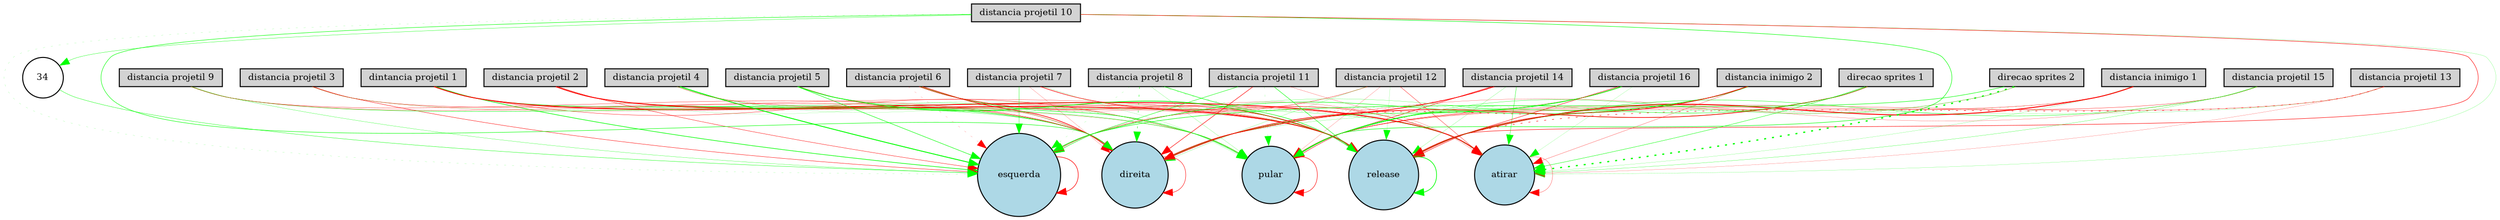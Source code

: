 digraph {
	node [fontsize=9 height=0.2 shape=circle width=0.2]
	"dintancia projetil 1" [fillcolor=lightgray shape=box style=filled]
	"distancia projetil 2" [fillcolor=lightgray shape=box style=filled]
	"distancia projetil 3" [fillcolor=lightgray shape=box style=filled]
	"distancia projetil 4" [fillcolor=lightgray shape=box style=filled]
	"distancia projetil 5" [fillcolor=lightgray shape=box style=filled]
	"distancia projetil 6" [fillcolor=lightgray shape=box style=filled]
	"distancia projetil 7" [fillcolor=lightgray shape=box style=filled]
	"distancia projetil 8" [fillcolor=lightgray shape=box style=filled]
	"distancia projetil 9" [fillcolor=lightgray shape=box style=filled]
	"distancia projetil 10" [fillcolor=lightgray shape=box style=filled]
	"distancia projetil 11" [fillcolor=lightgray shape=box style=filled]
	"distancia projetil 12" [fillcolor=lightgray shape=box style=filled]
	"distancia projetil 13" [fillcolor=lightgray shape=box style=filled]
	"distancia projetil 14" [fillcolor=lightgray shape=box style=filled]
	"distancia projetil 15" [fillcolor=lightgray shape=box style=filled]
	"distancia projetil 16" [fillcolor=lightgray shape=box style=filled]
	"distancia inimigo 1" [fillcolor=lightgray shape=box style=filled]
	"distancia inimigo 2" [fillcolor=lightgray shape=box style=filled]
	"direcao sprites 1" [fillcolor=lightgray shape=box style=filled]
	"direcao sprites 2" [fillcolor=lightgray shape=box style=filled]
	esquerda [fillcolor=lightblue style=filled]
	direita [fillcolor=lightblue style=filled]
	pular [fillcolor=lightblue style=filled]
	atirar [fillcolor=lightblue style=filled]
	release [fillcolor=lightblue style=filled]
	34 [fillcolor=white style=filled]
	"dintancia projetil 1" -> esquerda [color=green penwidth=0.586986149241 style=solid]
	"distancia projetil 16" -> atirar [color=green penwidth=0.11035684565 style=solid]
	"distancia projetil 15" -> pular [color=red penwidth=0.286941135903 style=solid]
	"distancia inimigo 2" -> direita [color=red penwidth=0.460357605399 style=dotted]
	"distancia projetil 13" -> atirar [color=red penwidth=0.147950726569 style=solid]
	"distancia projetil 8" -> direita [color=green penwidth=0.399498243218 style=dotted]
	"distancia projetil 12" -> release [color=green penwidth=0.112167649797 style=solid]
	"distancia projetil 2" -> esquerda [color=red penwidth=0.349460496249 style=solid]
	"distancia projetil 10" -> atirar [color=green penwidth=0.142368037383 style=solid]
	"distancia projetil 5" -> direita [color=red penwidth=0.275725285109 style=solid]
	"distancia projetil 16" -> esquerda [color=red penwidth=0.149826610443 style=solid]
	"distancia inimigo 2" -> pular [color=green penwidth=0.399749328224 style=solid]
	direita -> direita [color=red penwidth=0.417488769881 style=solid]
	"distancia projetil 6" -> direita [color=red penwidth=0.643921637251 style=solid]
	"distancia projetil 3" -> direita [color=red penwidth=0.299453384834 style=solid]
	"direcao sprites 1" -> esquerda [color=green penwidth=0.181996561785 style=solid]
	"distancia projetil 14" -> esquerda [color=red penwidth=0.153799053633 style=dotted]
	"distancia projetil 12" -> atirar [color=red penwidth=0.306542266629 style=solid]
	34 -> esquerda [color=green penwidth=0.33423915389 style=solid]
	"distancia projetil 11" -> pular [color=green penwidth=0.121781562576 style=dotted]
	"distancia projetil 6" -> pular [color=green penwidth=0.453807790732 style=solid]
	"distancia projetil 2" -> atirar [color=red penwidth=0.274412091142 style=solid]
	"distancia projetil 4" -> direita [color=green penwidth=0.198506890112 style=solid]
	"dintancia projetil 1" -> release [color=red penwidth=0.321812447658 style=solid]
	"distancia projetil 3" -> release [color=green penwidth=0.113831664994 style=solid]
	"direcao sprites 2" -> pular [color=green penwidth=0.273161668776 style=solid]
	"direcao sprites 1" -> atirar [color=green penwidth=0.373368288582 style=solid]
	"distancia inimigo 1" -> esquerda [color=green penwidth=0.146786522503 style=dotted]
	"distancia projetil 12" -> esquerda [color=red penwidth=0.310055757612 style=solid]
	"distancia inimigo 1" -> release [color=red penwidth=0.912873654215 style=solid]
	"distancia projetil 7" -> esquerda [color=green penwidth=0.31814749528 style=solid]
	"dintancia projetil 1" -> direita [color=green penwidth=0.539043503589 style=solid]
	"distancia projetil 16" -> release [color=red penwidth=0.418746533243 style=solid]
	"distancia projetil 15" -> direita [color=red penwidth=0.18151041703 style=solid]
	"distancia projetil 13" -> pular [color=red penwidth=0.252669323274 style=solid]
	"distancia projetil 8" -> pular [color=green penwidth=0.147034258921 style=solid]
	pular -> pular [color=red penwidth=0.460102084849 style=solid]
	"distancia projetil 7" -> atirar [color=red penwidth=0.358122140173 style=solid]
	"distancia projetil 10" -> esquerda [color=green penwidth=0.10344908706 style=dotted]
	"distancia projetil 5" -> esquerda [color=green penwidth=0.462575345828 style=solid]
	"distancia projetil 2" -> pular [color=green penwidth=0.109967258481 style=solid]
	"dintancia projetil 1" -> pular [color=red penwidth=0.317262246998 style=solid]
	"distancia projetil 16" -> direita [color=green penwidth=0.432632404632 style=solid]
	"direcao sprites 2" -> release [color=red penwidth=0.102888339156 style=solid]
	"distancia projetil 2" -> release [color=red penwidth=0.912157361098 style=solid]
	"distancia inimigo 2" -> atirar [color=red penwidth=0.213767151954 style=solid]
	"distancia projetil 13" -> direita [color=green penwidth=0.150386937696 style=solid]
	"distancia projetil 3" -> esquerda [color=red penwidth=0.37342167229 style=solid]
	"distancia projetil 14" -> direita [color=red penwidth=0.734705337543 style=solid]
	"distancia projetil 7" -> release [color=red penwidth=0.265844383347 style=solid]
	"distancia projetil 11" -> direita [color=red penwidth=0.475153361876 style=solid]
	"distancia projetil 6" -> atirar [color=red penwidth=0.183486667802 style=solid]
	"distancia projetil 9" -> pular [color=green penwidth=0.362620111211 style=solid]
	"distancia projetil 4" -> pular [color=green penwidth=0.108619673461 style=solid]
	"direcao sprites 2" -> atirar [color=green penwidth=1.33881753372 style=dotted]
	"direcao sprites 1" -> pular [color=green penwidth=0.238981259007 style=solid]
	"distancia projetil 14" -> pular [color=red penwidth=0.400286902099 style=solid]
	"distancia inimigo 1" -> atirar [color=green penwidth=0.138833193517 style=solid]
	"distancia projetil 12" -> direita [color=green penwidth=0.147167772193 style=solid]
	"distancia projetil 10" -> release [color=red penwidth=0.452612690916 style=solid]
	"distancia projetil 11" -> release [color=green penwidth=0.433552310373 style=solid]
	"distancia projetil 5" -> release [color=green penwidth=0.707538189433 style=solid]
	"distancia projetil 6" -> release [color=red penwidth=0.449560566869 style=solid]
	"distancia projetil 9" -> direita [color=red penwidth=0.271657760976 style=solid]
	"direcao sprites 2" -> esquerda [color=green penwidth=0.47106392489 style=solid]
	"distancia projetil 8" -> atirar [color=green penwidth=0.156468287327 style=dotted]
	"distancia projetil 7" -> pular [color=green penwidth=0.117175505057 style=solid]
	"distancia projetil 10" -> direita [color=green penwidth=0.4558759457 style=solid]
	"distancia projetil 5" -> atirar [color=green penwidth=0.200088631532 style=solid]
	"distancia projetil 9" -> release [color=red penwidth=0.228892284618 style=solid]
	"distancia projetil 4" -> release [color=red penwidth=0.21830789364 style=solid]
	"dintancia projetil 1" -> atirar [color=red penwidth=0.869562895972 style=solid]
	"distancia projetil 16" -> pular [color=green penwidth=0.511405118811 style=solid]
	"distancia projetil 15" -> atirar [color=green penwidth=0.215199069055 style=solid]
	"distancia inimigo 2" -> esquerda [color=green penwidth=0.464198399726 style=solid]
	"distancia projetil 8" -> esquerda [color=green penwidth=0.10417129633 style=dotted]
	"distancia projetil 10" -> pular [color=green penwidth=0.476566983122 style=solid]
	atirar -> atirar [color=red penwidth=0.228492777608 style=solid]
	"distancia projetil 11" -> esquerda [color=green penwidth=0.398135707729 style=solid]
	"distancia projetil 6" -> esquerda [color=red penwidth=0.117683606778 style=dotted]
	release -> release [color=green penwidth=0.655716226885 style=solid]
	"distancia projetil 4" -> atirar [color=green penwidth=0.107128812235 style=dotted]
	"distancia projetil 3" -> pular [color=red penwidth=0.14854385316 style=solid]
	"distancia projetil 15" -> release [color=green penwidth=0.33898013528 style=solid]
	"direcao sprites 1" -> direita [color=red penwidth=0.67039108039 style=solid]
	esquerda -> esquerda [color=red penwidth=0.552295112362 style=solid]
	"distancia projetil 14" -> atirar [color=green penwidth=0.328004040445 style=solid]
	"distancia inimigo 1" -> pular [color=red penwidth=0.280185223471 style=solid]
	"distancia projetil 12" -> pular [color=red penwidth=0.142308125608 style=solid]
	"distancia projetil 2" -> direita [color=green penwidth=0.298102865461 style=solid]
	"distancia projetil 11" -> atirar [color=red penwidth=0.176019619179 style=solid]
	"distancia projetil 9" -> esquerda [color=green penwidth=0.23149772903 style=solid]
	"distancia projetil 4" -> esquerda [color=green penwidth=0.885609615346 style=solid]
	"distancia projetil 10" -> 34 [color=green penwidth=0.286386768708 style=solid]
	"distancia inimigo 2" -> release [color=red penwidth=0.659203580553 style=solid]
	"direcao sprites 1" -> release [color=green penwidth=0.226674390721 style=solid]
	"distancia projetil 13" -> release [color=red penwidth=0.462439755645 style=dotted]
	"distancia projetil 14" -> release [color=green penwidth=0.149639496425 style=solid]
	"distancia projetil 8" -> release [color=green penwidth=0.46574749275 style=solid]
	"distancia projetil 7" -> direita [color=red penwidth=0.143062332314 style=solid]
	"distancia projetil 5" -> pular [color=green penwidth=0.137545965685 style=dotted]
}
